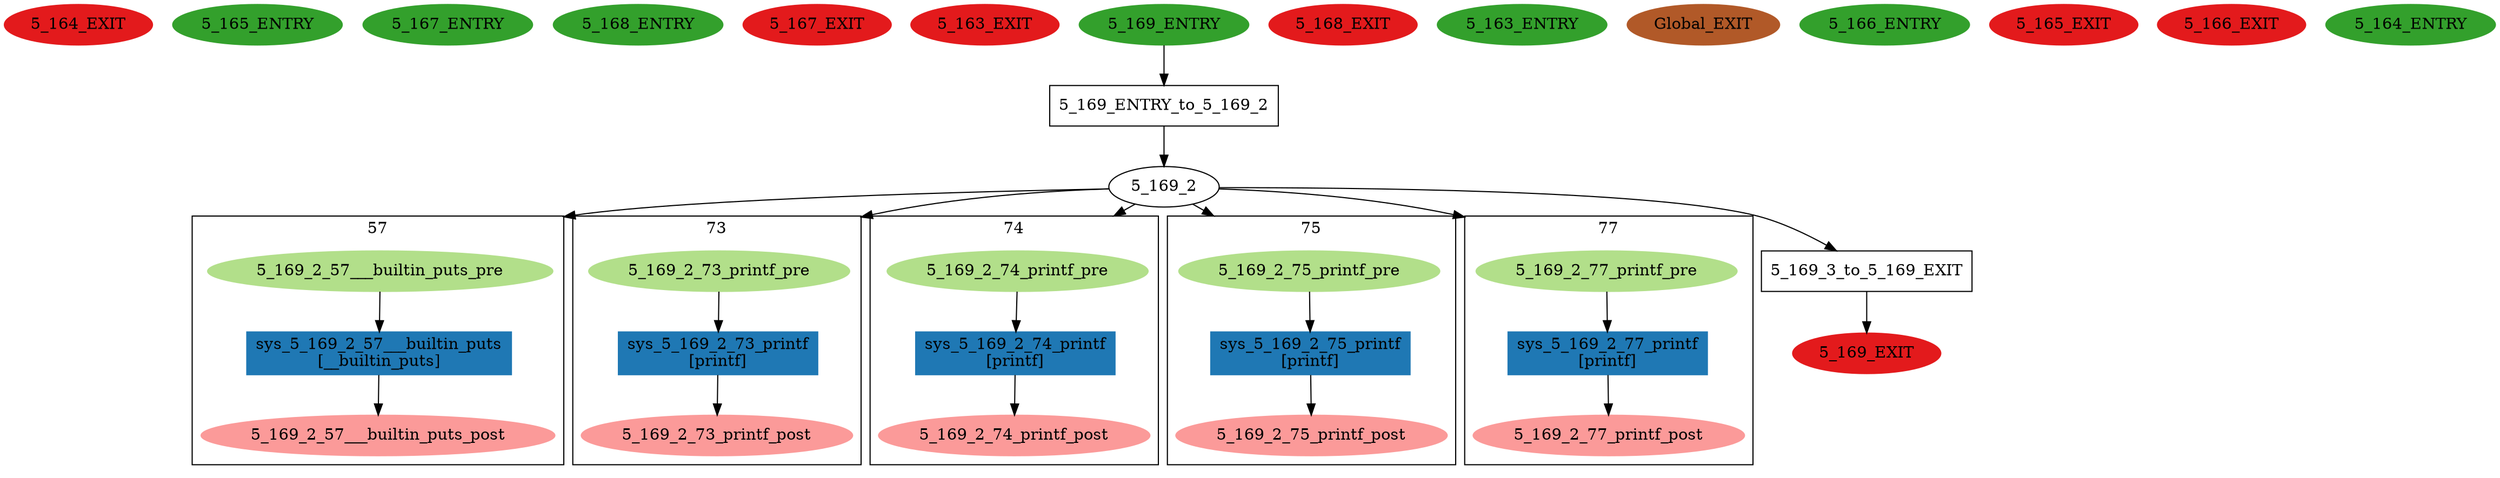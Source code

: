 digraph model { 
compound=true; 
node  [style="filled", colorscheme="paired12"];  "5_164_EXIT" [shape=ellipse, color=6, style=filled];
  "5_165_ENTRY" [shape=ellipse, color=4, style=filled];
  "5_167_ENTRY" [shape=ellipse, color=4, style=filled];
  "5_168_ENTRY" [shape=ellipse, color=4, style=filled];
  "5_167_EXIT" [shape=ellipse, color=6, style=filled];
  "5_163_EXIT" [shape=ellipse, color=6, style=filled];
  "5_169_2" [shape=ellipse, style=""];
subgraph "cluster_5_169_2_57" { 
label="57"  "5_169_2_57___builtin_puts_pre" [shape=ellipse, style=""];
  "5_169_2_57___builtin_puts_post" [shape=ellipse, style=""];
  "sys_5_169_2_57___builtin_puts" [shape=box, style=""];
  "sys_5_169_2_57___builtin_puts" [color=2, style=filled];
  "sys_5_169_2_57___builtin_puts" [label="sys_5_169_2_57___builtin_puts\n[__builtin_puts]"];
  "5_169_2_57___builtin_puts_pre" -> "sys_5_169_2_57___builtin_puts" [label="", arrowhead="normal"];
  "sys_5_169_2_57___builtin_puts" -> "5_169_2_57___builtin_puts_post" [label="", arrowhead="normal"];
}
  "5_169_2" -> "5_169_2_57___builtin_puts_pre" [lhead="cluster_5_169_2_57"];
  "5_169_2_57___builtin_puts_pre" [color=3, style=filled];
  "5_169_2_57___builtin_puts_post" [color=5, style=filled];
subgraph "cluster_5_169_2_73" { 
label="73"  "5_169_2_73_printf_pre" [shape=ellipse, style=""];
  "5_169_2_73_printf_post" [shape=ellipse, style=""];
  "sys_5_169_2_73_printf" [shape=box, style=""];
  "sys_5_169_2_73_printf" [color=2, style=filled];
  "sys_5_169_2_73_printf" [label="sys_5_169_2_73_printf\n[printf]"];
  "sys_5_169_2_73_printf" -> "5_169_2_73_printf_post" [label="", arrowhead="normal"];
  "5_169_2_73_printf_pre" -> "sys_5_169_2_73_printf" [label="", arrowhead="normal"];
}
  "5_169_2" -> "5_169_2_73_printf_pre" [lhead="cluster_5_169_2_73"];
  "5_169_2_73_printf_pre" [color=3, style=filled];
  "5_169_2_73_printf_post" [color=5, style=filled];
subgraph "cluster_5_169_2_74" { 
label="74"  "5_169_2_74_printf_pre" [shape=ellipse, style=""];
  "5_169_2_74_printf_post" [shape=ellipse, style=""];
  "sys_5_169_2_74_printf" [shape=box, style=""];
  "sys_5_169_2_74_printf" [color=2, style=filled];
  "sys_5_169_2_74_printf" [label="sys_5_169_2_74_printf\n[printf]"];
  "5_169_2_74_printf_pre" -> "sys_5_169_2_74_printf" [label="", arrowhead="normal"];
  "sys_5_169_2_74_printf" -> "5_169_2_74_printf_post" [label="", arrowhead="normal"];
}
  "5_169_2" -> "5_169_2_74_printf_pre" [lhead="cluster_5_169_2_74"];
  "5_169_2_74_printf_pre" [color=3, style=filled];
  "5_169_2_74_printf_post" [color=5, style=filled];
subgraph "cluster_5_169_2_75" { 
label="75"  "5_169_2_75_printf_pre" [shape=ellipse, style=""];
  "5_169_2_75_printf_post" [shape=ellipse, style=""];
  "sys_5_169_2_75_printf" [shape=box, style=""];
  "sys_5_169_2_75_printf" [color=2, style=filled];
  "sys_5_169_2_75_printf" [label="sys_5_169_2_75_printf\n[printf]"];
  "sys_5_169_2_75_printf" -> "5_169_2_75_printf_post" [label="", arrowhead="normal"];
  "5_169_2_75_printf_pre" -> "sys_5_169_2_75_printf" [label="", arrowhead="normal"];
}
  "5_169_2" -> "5_169_2_75_printf_pre" [lhead="cluster_5_169_2_75"];
  "5_169_2_75_printf_pre" [color=3, style=filled];
  "5_169_2_75_printf_post" [color=5, style=filled];
subgraph "cluster_5_169_2_77" { 
label="77"  "5_169_2_77_printf_pre" [shape=ellipse, style=""];
  "5_169_2_77_printf_post" [shape=ellipse, style=""];
  "sys_5_169_2_77_printf" [shape=box, style=""];
  "sys_5_169_2_77_printf" [color=2, style=filled];
  "sys_5_169_2_77_printf" [label="sys_5_169_2_77_printf\n[printf]"];
  "sys_5_169_2_77_printf" -> "5_169_2_77_printf_post" [label="", arrowhead="normal"];
  "5_169_2_77_printf_pre" -> "sys_5_169_2_77_printf" [label="", arrowhead="normal"];
}
  "5_169_2" -> "5_169_2_77_printf_pre" [lhead="cluster_5_169_2_77"];
  "5_169_2_77_printf_pre" [color=3, style=filled];
  "5_169_2_77_printf_post" [color=5, style=filled];
  "5_168_EXIT" [shape=ellipse, color=6, style=filled];
  "5_163_ENTRY" [shape=ellipse, color=4, style=filled];
  "Global_EXIT" [shape=ellipse, color=12, style=filled];
  "5_166_ENTRY" [shape=ellipse, color=4, style=filled];
  "5_169_EXIT" [shape=ellipse, color=6, style=filled];
  "5_165_EXIT" [shape=ellipse, color=6, style=filled];
  "5_166_EXIT" [shape=ellipse, color=6, style=filled];
  "5_164_ENTRY" [shape=ellipse, color=4, style=filled];
  "5_169_ENTRY" [shape=ellipse, color=4, style=filled];
  "5_169_3_to_5_169_EXIT" [shape=box, style=""];
  "5_169_3_to_5_169_EXIT" [label="5_169_3_to_5_169_EXIT\n"];
  "5_169_ENTRY_to_5_169_2" [shape=box, style=""];
  "5_169_ENTRY_to_5_169_2" [label="5_169_ENTRY_to_5_169_2\n"];
  "5_169_2" -> "5_169_3_to_5_169_EXIT" [label="", arrowhead="normal"];
  "5_169_3_to_5_169_EXIT" -> "5_169_EXIT" [label="", arrowhead="normal"];
  "5_169_ENTRY" -> "5_169_ENTRY_to_5_169_2" [label="", arrowhead="normal"];
  "5_169_ENTRY_to_5_169_2" -> "5_169_2" [label="", arrowhead="normal"];
}
